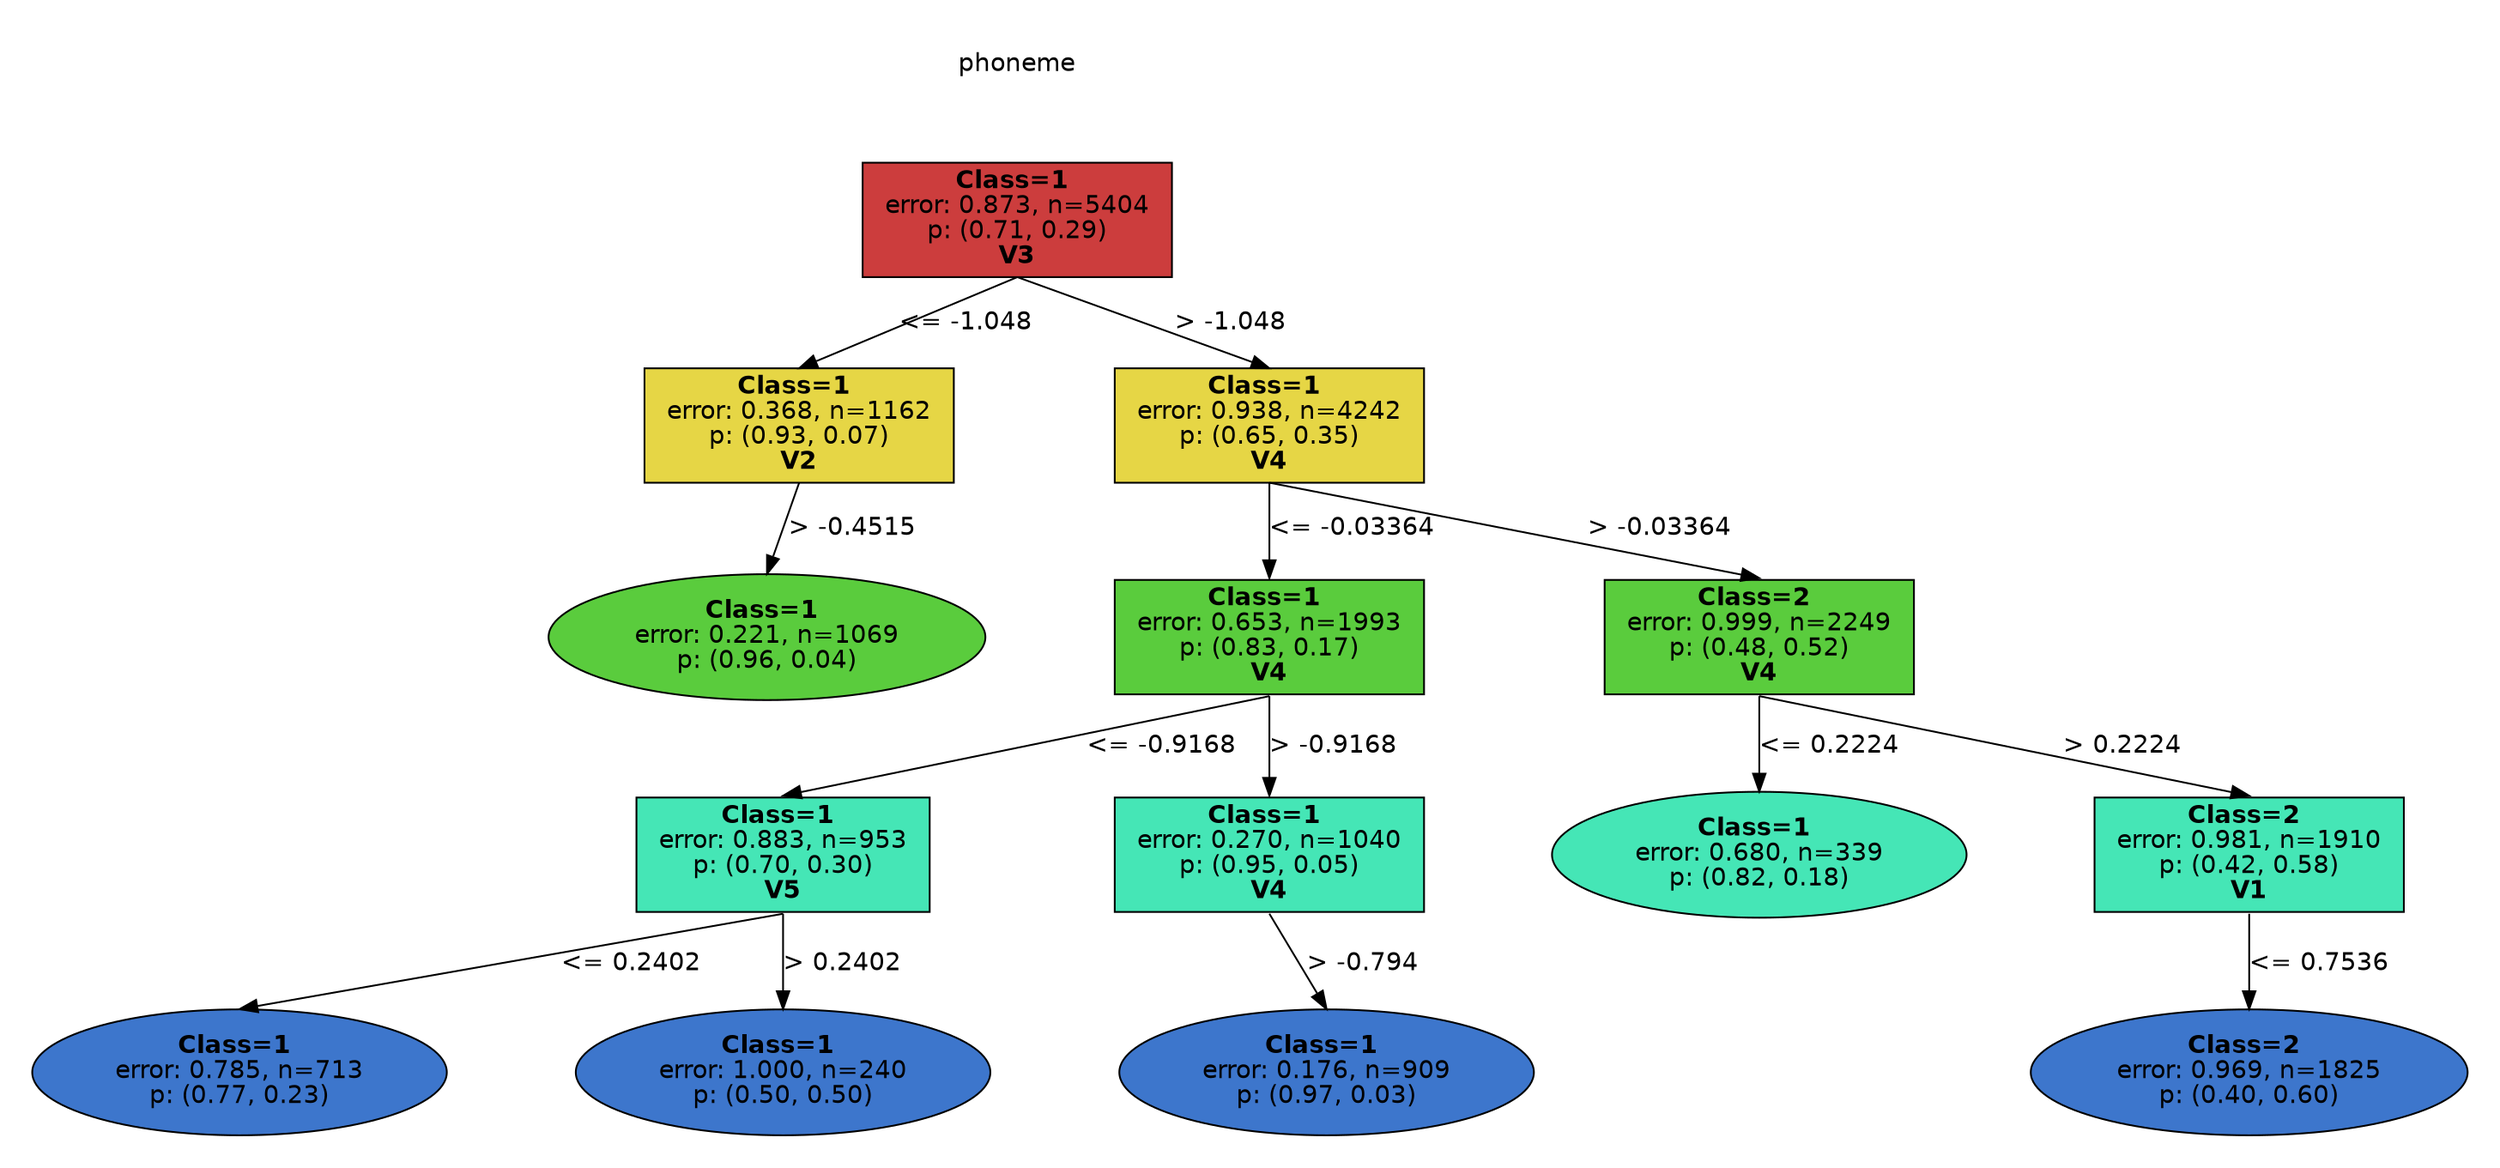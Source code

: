 digraph Tree {
splines=false;
graph [pad=".25", ranksep="0.5", nodesep="1"];
node [shape=rect, style="filled", color="black", fontname="helvetica",fillcolor="white"] ;
edge [fontname="helvetica"] ;
0 [label="phoneme", shape=plaintext];
0:s -> 1:n [style=invis];   
1 [label=<<b> Class=1 </b> <br/> error: 0.873, n=5404 <br/> p: (0.71, 0.29) <br/><b>V3</b>>, fillcolor="0.000 0.7 0.800", shape="rect"];
2 [label=<<b> Class=1 </b> <br/> error: 0.368, n=1162 <br/> p: (0.93, 0.07) <br/><b>V2</b>>, fillcolor="0.150 0.7 0.900", shape="rect"];
1:s -> 2:n [label="<= -1.048"] ;
3 [label=<<b> Class=1 </b> <br/> error: 0.221, n=1069 <br/> p: (0.96, 0.04) >, fillcolor="0.300 0.7 0.800", shape="oval"];
2:s -> 3:n [label="> -0.4515"] ;
4 [label=<<b> Class=1 </b> <br/> error: 0.938, n=4242 <br/> p: (0.65, 0.35) <br/><b>V4</b>>, fillcolor="0.150 0.7 0.900", shape="rect"];
1:s -> 4:n [label="> -1.048"] ;
5 [label=<<b> Class=1 </b> <br/> error: 0.653, n=1993 <br/> p: (0.83, 0.17) <br/><b>V4</b>>, fillcolor="0.300 0.7 0.800", shape="rect"];
4:s -> 5:n [label="<= -0.03364"] ;
6 [label=<<b> Class=1 </b> <br/> error: 0.883, n=953 <br/> p: (0.70, 0.30) <br/><b>V5</b>>, fillcolor="0.450 0.7 0.900", shape="rect"];
5:s -> 6:n [label="<= -0.9168"] ;
7 [label=<<b> Class=1 </b> <br/> error: 0.785, n=713 <br/> p: (0.77, 0.23) >, fillcolor="0.600 0.7 0.800", shape="oval"];
6:s -> 7:n [label="<= 0.2402"] ;
8 [label=<<b> Class=1 </b> <br/> error: 1.000, n=240 <br/> p: (0.50, 0.50) >, fillcolor="0.600 0.7 0.800", shape="oval"];
6:s -> 8:n [label="> 0.2402"] ;
9 [label=<<b> Class=1 </b> <br/> error: 0.270, n=1040 <br/> p: (0.95, 0.05) <br/><b>V4</b>>, fillcolor="0.450 0.7 0.900", shape="rect"];
5:s -> 9:n [label="> -0.9168"] ;
10 [label=<<b> Class=1 </b> <br/> error: 0.176, n=909 <br/> p: (0.97, 0.03) >, fillcolor="0.600 0.7 0.800", shape="oval"];
9:s -> 10:n [label="> -0.794"] ;
11 [label=<<b> Class=2 </b> <br/> error: 0.999, n=2249 <br/> p: (0.48, 0.52) <br/><b>V4</b>>, fillcolor="0.300 0.7 0.800", shape="rect"];
4:s -> 11:n [label="> -0.03364"] ;
12 [label=<<b> Class=1 </b> <br/> error: 0.680, n=339 <br/> p: (0.82, 0.18) >, fillcolor="0.450 0.7 0.900", shape="oval"];
11:s -> 12:n [label="<= 0.2224"] ;
13 [label=<<b> Class=2 </b> <br/> error: 0.981, n=1910 <br/> p: (0.42, 0.58) <br/><b>V1</b>>, fillcolor="0.450 0.7 0.900", shape="rect"];
11:s -> 13:n [label="> 0.2224"] ;
14 [label=<<b> Class=2 </b> <br/> error: 0.969, n=1825 <br/> p: (0.40, 0.60) >, fillcolor="0.600 0.7 0.800", shape="oval"];
13:s -> 14:n [label="<= 0.7536"] ;

}